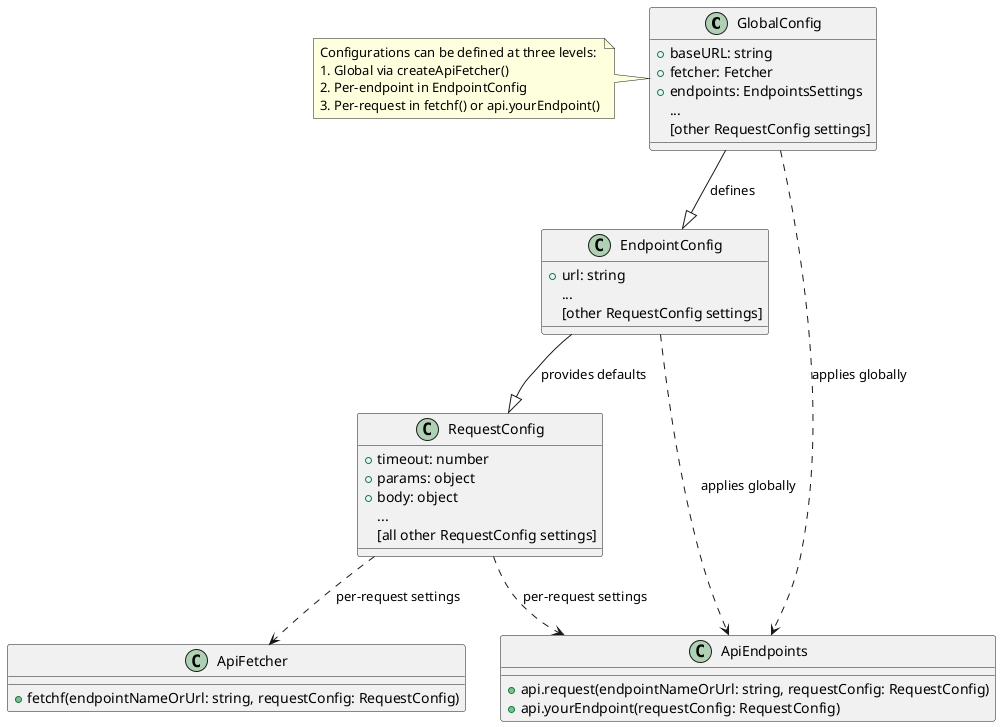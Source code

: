 @startuml

!define RECTANGLE class

RECTANGLE GlobalConfig {
  +baseURL: string
  +fetcher: Fetcher
  +endpoints: EndpointsSettings
  ...
  [other RequestConfig settings]
}

note left of GlobalConfig
  Configurations can be defined at three levels:
  1. Global via createApiFetcher()
  2. Per-endpoint in EndpointConfig
  3. Per-request in fetchf() or api.yourEndpoint()
end note

RECTANGLE EndpointConfig {
  +url: string
  ...
  [other RequestConfig settings]
}

RECTANGLE RequestConfig {
  +timeout: number
  +params: object
  +body: object
  ...
  [all other RequestConfig settings]
}

RECTANGLE ApiFetcher {
  +fetchf(endpointNameOrUrl: string, requestConfig: RequestConfig)
}

RECTANGLE ApiEndpoints {
  +api.request(endpointNameOrUrl: string, requestConfig: RequestConfig)
  +api.yourEndpoint(requestConfig: RequestConfig)
}

GlobalConfig --|> EndpointConfig : defines
EndpointConfig --|> RequestConfig : provides defaults
GlobalConfig ..> ApiEndpoints : applies globally
EndpointConfig ..> ApiEndpoints : applies globally
RequestConfig ..> ApiFetcher : per-request settings
RequestConfig ..> ApiEndpoints : per-request settings

@enduml
